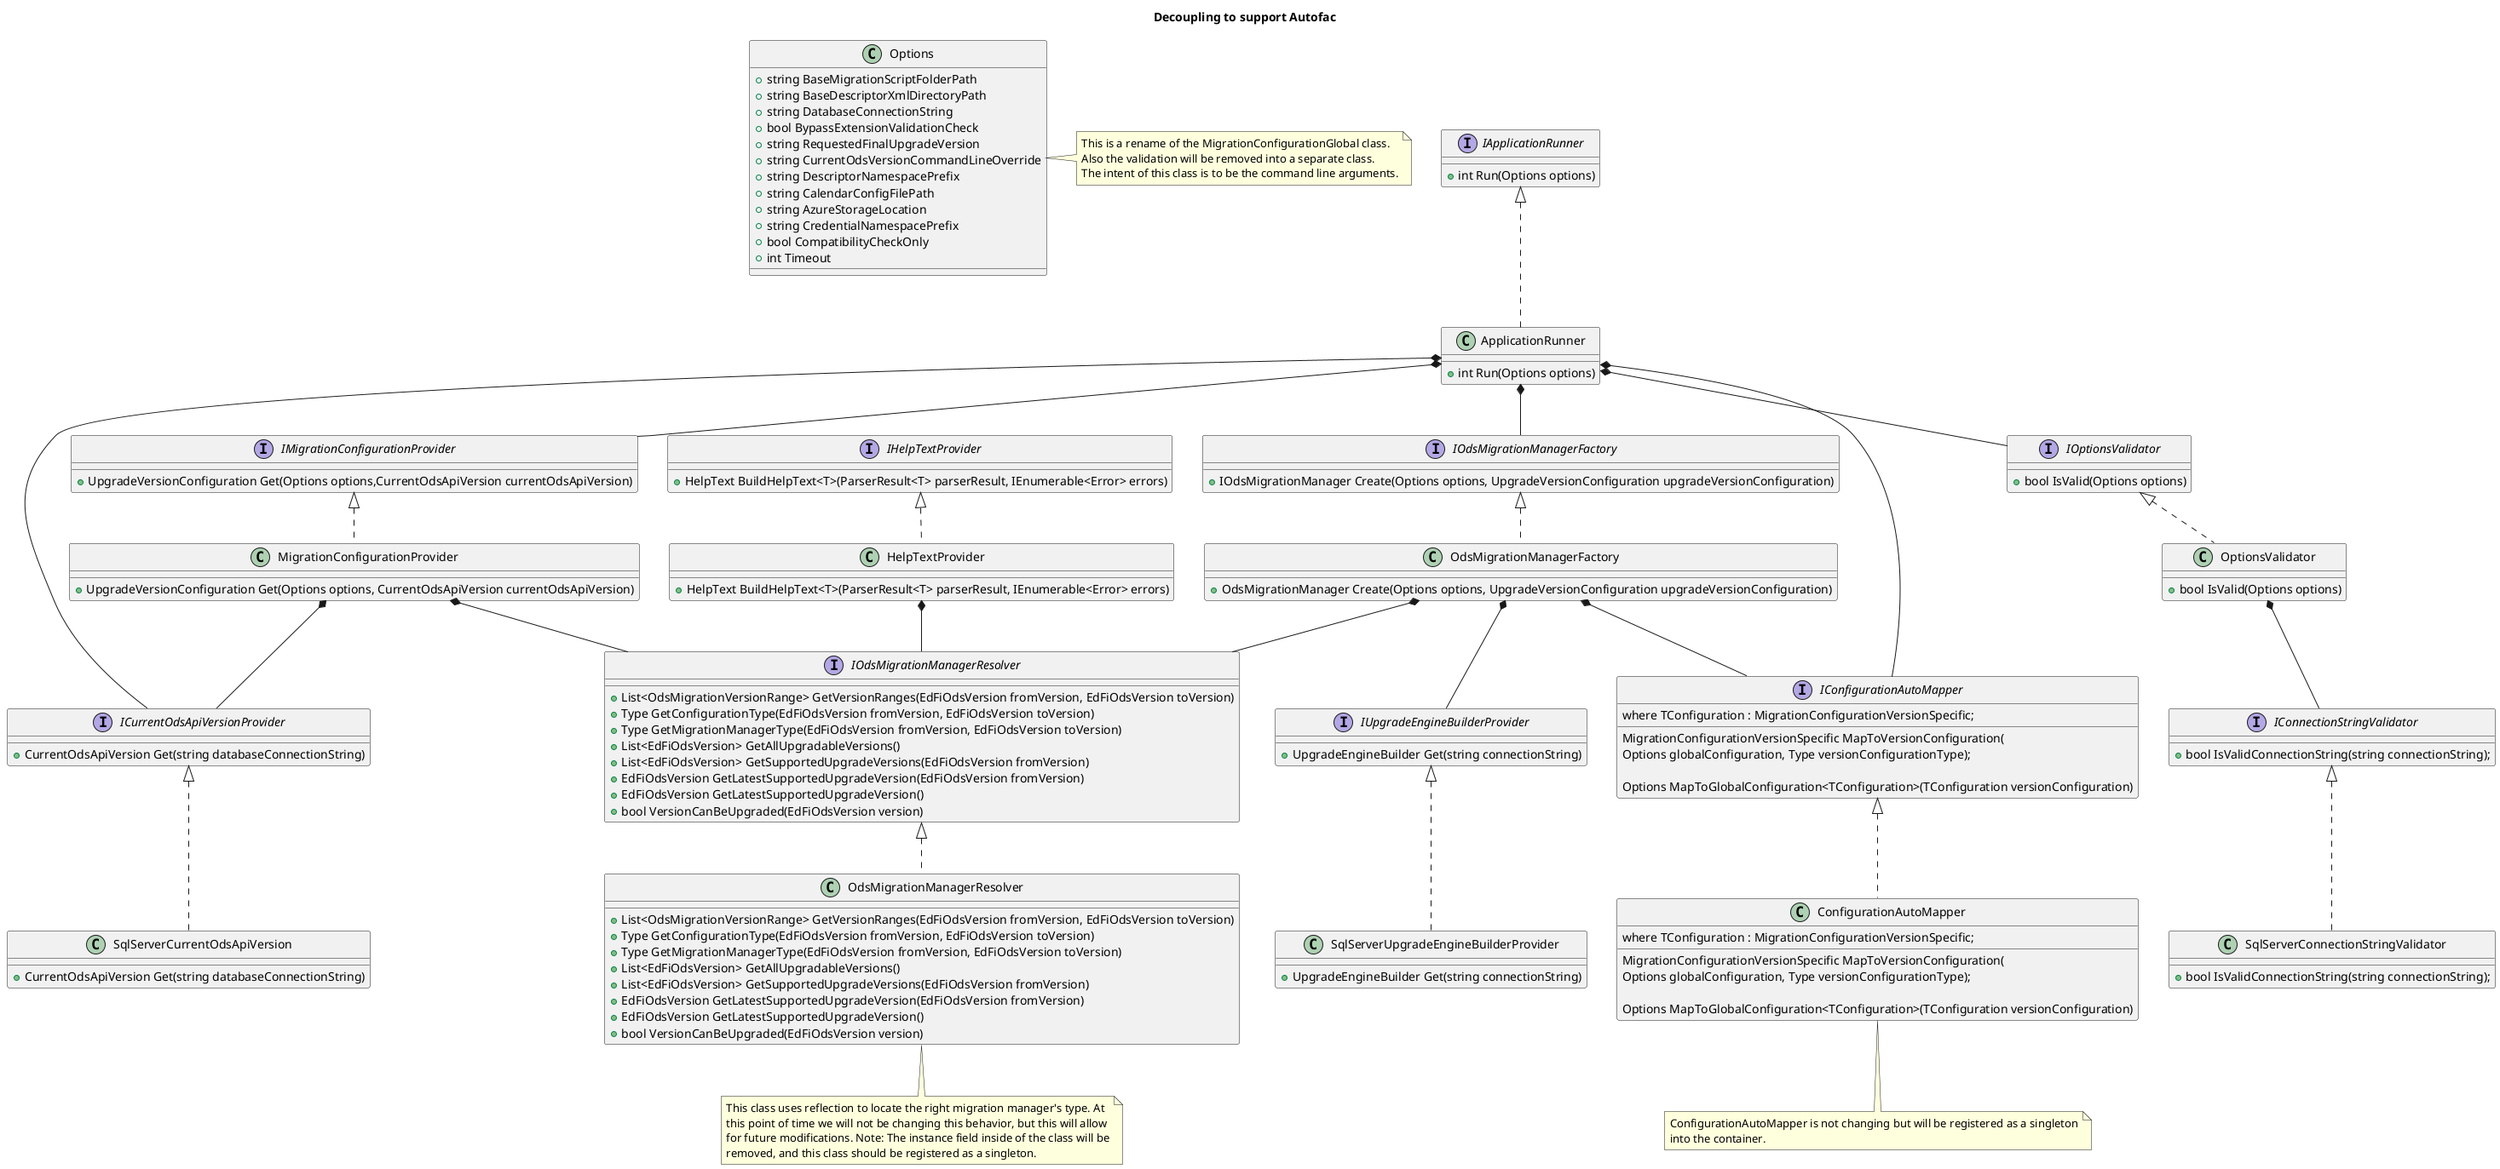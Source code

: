 @startuml
title Decoupling to support Autofac

class Options {
    +string BaseMigrationScriptFolderPath
    +string BaseDescriptorXmlDirectoryPath
    +string DatabaseConnectionString
    +bool BypassExtensionValidationCheck
    +string RequestedFinalUpgradeVersion
    +string CurrentOdsVersionCommandLineOverride
    +string DescriptorNamespacePrefix
    +string CalendarConfigFilePath
    +string AzureStorageLocation
    +string CredentialNamespacePrefix
    +bool CompatibilityCheckOnly
    +int Timeout
}

note as N0
This is a rename of the MigrationConfigurationGlobal class.
Also the validation will be removed into a separate class.
The intent of this class is to be the command line arguments.
end note

Options . N0

interface IMigrationConfigurationProvider {
    +UpgradeVersionConfiguration Get(Options options,CurrentOdsApiVersion currentOdsApiVersion)
}

interface IApplicationRunner {
    +int Run(Options options)
}

interface IOptionsValidator {
    +bool IsValid(Options options)
}

interface ICurrentOdsApiVersionProvider {
    +CurrentOdsApiVersion Get(string databaseConnectionString)
}

class SqlServerCurrentOdsApiVersion implements ICurrentOdsApiVersionProvider {
    +CurrentOdsApiVersion Get(string databaseConnectionString)
}

class OptionsValidator implements IOptionsValidator {
    +bool IsValid(Options options)
}

interface IConnectionStringValidator {
    +bool IsValidConnectionString(string connectionString);
}

class SqlServerConnectionStringValidator implements IConnectionStringValidator {
    +bool IsValidConnectionString(string connectionString);
}

class MigrationConfigurationProvider implements IMigrationConfigurationProvider {
    +UpgradeVersionConfiguration Get(Options options, CurrentOdsApiVersion currentOdsApiVersion)
}

interface IOdsMigrationManagerFactory {
    +IOdsMigrationManager Create(Options options, UpgradeVersionConfiguration upgradeVersionConfiguration)
}

class OdsMigrationManagerFactory implements IOdsMigrationManagerFactory {
    +OdsMigrationManager Create(Options options, UpgradeVersionConfiguration upgradeVersionConfiguration)
}

class ApplicationRunner implements IApplicationRunner {
    +int Run(Options options)
}

interface IOdsMigrationManagerResolver {
    +List<OdsMigrationVersionRange> GetVersionRanges(EdFiOdsVersion fromVersion, EdFiOdsVersion toVersion)
    +Type GetConfigurationType(EdFiOdsVersion fromVersion, EdFiOdsVersion toVersion)
    +Type GetMigrationManagerType(EdFiOdsVersion fromVersion, EdFiOdsVersion toVersion)
    +List<EdFiOdsVersion> GetAllUpgradableVersions()
    +List<EdFiOdsVersion> GetSupportedUpgradeVersions(EdFiOdsVersion fromVersion)
    +EdFiOdsVersion GetLatestSupportedUpgradeVersion(EdFiOdsVersion fromVersion)
    +EdFiOdsVersion GetLatestSupportedUpgradeVersion()
    +bool VersionCanBeUpgraded(EdFiOdsVersion version)
}

class OdsMigrationManagerResolver implements IOdsMigrationManagerResolver{
    +List<OdsMigrationVersionRange> GetVersionRanges(EdFiOdsVersion fromVersion, EdFiOdsVersion toVersion)
    +Type GetConfigurationType(EdFiOdsVersion fromVersion, EdFiOdsVersion toVersion)
    +Type GetMigrationManagerType(EdFiOdsVersion fromVersion, EdFiOdsVersion toVersion)
    +List<EdFiOdsVersion> GetAllUpgradableVersions()
    +List<EdFiOdsVersion> GetSupportedUpgradeVersions(EdFiOdsVersion fromVersion)
    +EdFiOdsVersion GetLatestSupportedUpgradeVersion(EdFiOdsVersion fromVersion)
    +EdFiOdsVersion GetLatestSupportedUpgradeVersion()
    +bool VersionCanBeUpgraded(EdFiOdsVersion version)
}

note as N1
This class uses reflection to locate the right migration manager's type. At
this point of time we will not be changing this behavior, but this will allow
for future modifications. Note: The instance field inside of the class will be
removed, and this class should be registered as a singleton.
end note

interface IHelpTextProvider {
    +HelpText BuildHelpText<T>(ParserResult<T> parserResult, IEnumerable<Error> errors)
}

class HelpTextProvider implements IHelpTextProvider{
    +HelpText BuildHelpText<T>(ParserResult<T> parserResult, IEnumerable<Error> errors)
}

OdsMigrationManagerResolver .. N1

interface IConfigurationAutoMapper
{
    MigrationConfigurationVersionSpecific MapToVersionConfiguration(
        Options globalConfiguration, Type versionConfigurationType);

    Options MapToGlobalConfiguration<TConfiguration>(TConfiguration versionConfiguration)
        where TConfiguration : MigrationConfigurationVersionSpecific;
}

class ConfigurationAutoMapper implements IConfigurationAutoMapper
{
    MigrationConfigurationVersionSpecific MapToVersionConfiguration(
        Options globalConfiguration, Type versionConfigurationType);

    Options MapToGlobalConfiguration<TConfiguration>(TConfiguration versionConfiguration)
        where TConfiguration : MigrationConfigurationVersionSpecific;
}

note as N2
ConfigurationAutoMapper is not changing but will be registered as a singleton
into the container.
end note

ConfigurationAutoMapper .. N2

interface IUpgradeEngineBuilderProvider {
    +UpgradeEngineBuilder Get(string connectionString)
}

class SqlServerUpgradeEngineBuilderProvider implements IUpgradeEngineBuilderProvider {
    +UpgradeEngineBuilder Get(string connectionString)
}

OdsMigrationManagerFactory *-- IConfigurationAutoMapper
OdsMigrationManagerFactory *-- IOdsMigrationManagerResolver
OdsMigrationManagerFactory *-- IUpgradeEngineBuilderProvider

ApplicationRunner *-- IOptionsValidator
ApplicationRunner *-- ICurrentOdsApiVersionProvider
ApplicationRunner *-- IMigrationConfigurationProvider
ApplicationRunner *-- IConfigurationAutoMapper
ApplicationRunner *-- IOdsMigrationManagerFactory

MigrationConfigurationProvider *-- IOdsMigrationManagerResolver
MigrationConfigurationProvider *-- ICurrentOdsApiVersionProvider

OptionsValidator *-- IConnectionStringValidator

HelpTextProvider *-- IOdsMigrationManagerResolver
@enduml
